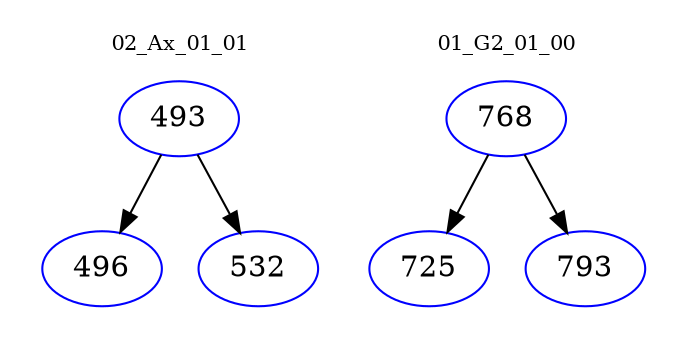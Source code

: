 digraph{
subgraph cluster_0 {
color = white
label = "02_Ax_01_01";
fontsize=10;
T0_493 [label="493", color="blue"]
T0_493 -> T0_496 [color="black"]
T0_496 [label="496", color="blue"]
T0_493 -> T0_532 [color="black"]
T0_532 [label="532", color="blue"]
}
subgraph cluster_1 {
color = white
label = "01_G2_01_00";
fontsize=10;
T1_768 [label="768", color="blue"]
T1_768 -> T1_725 [color="black"]
T1_725 [label="725", color="blue"]
T1_768 -> T1_793 [color="black"]
T1_793 [label="793", color="blue"]
}
}
